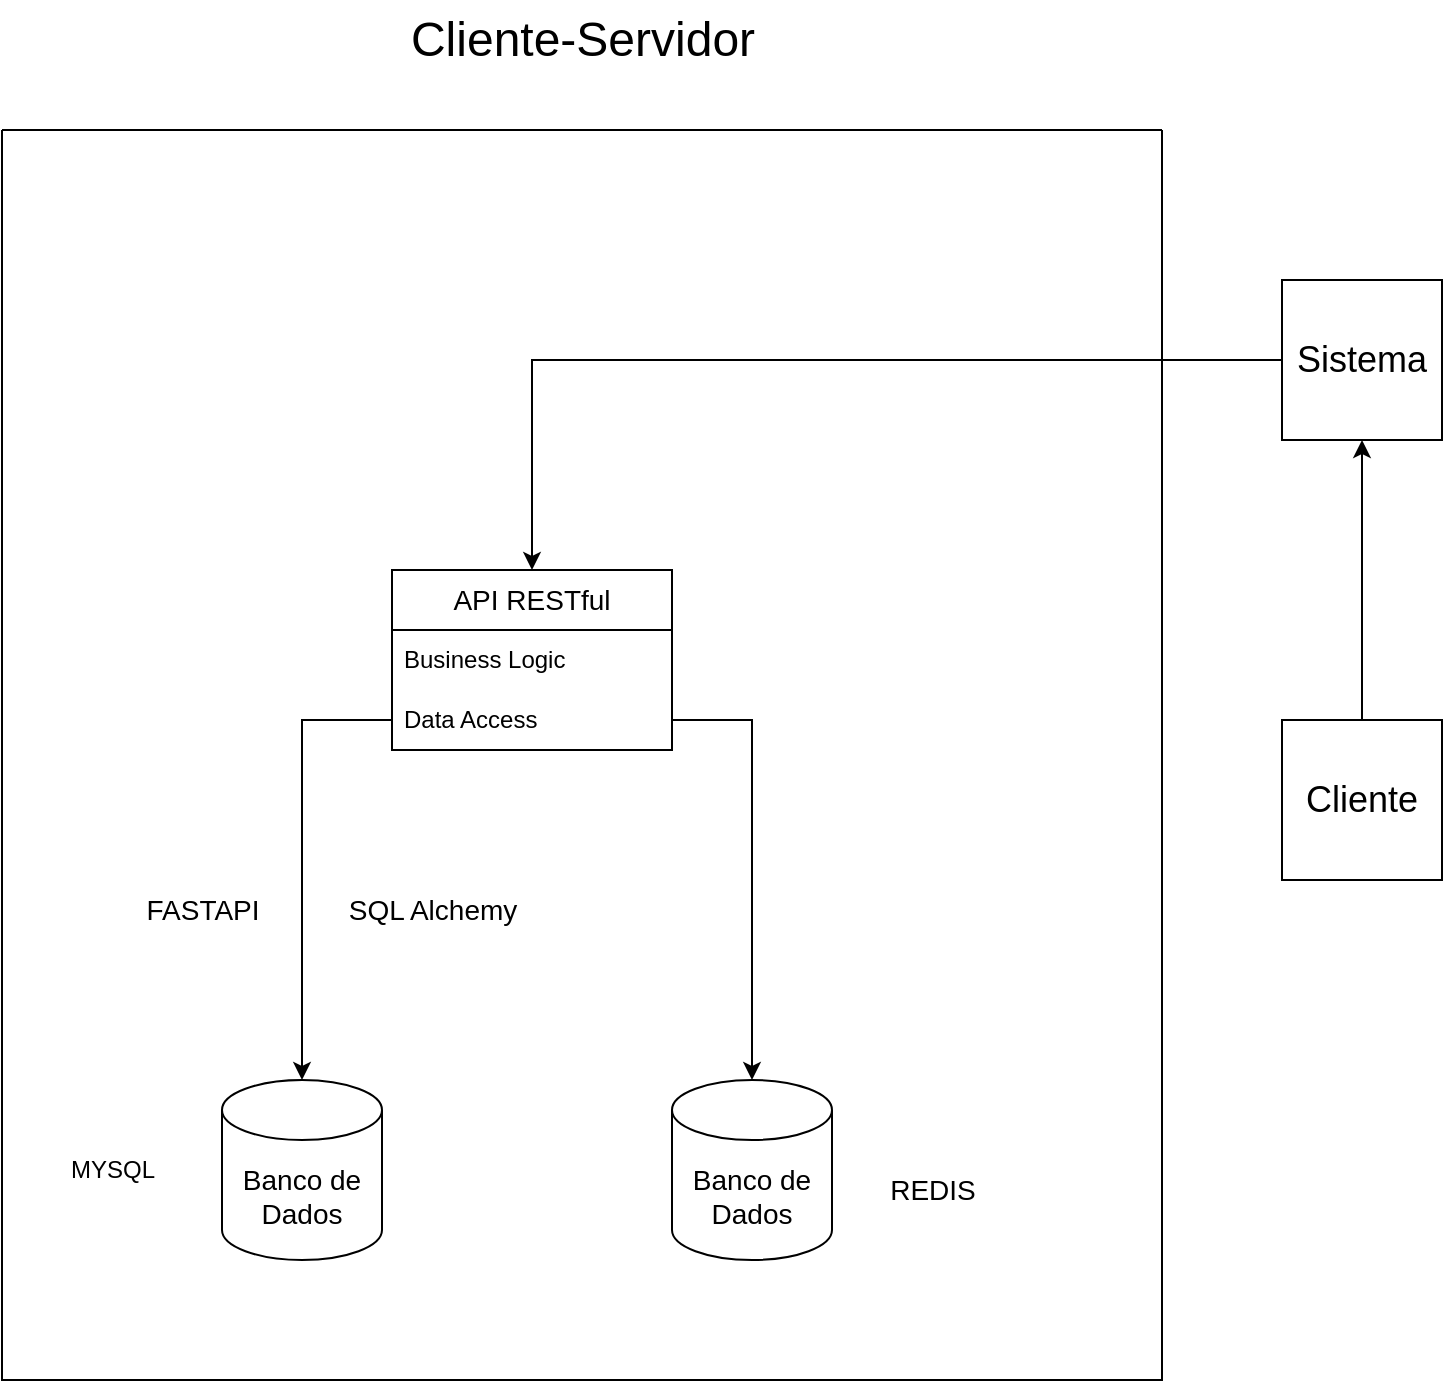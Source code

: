<mxfile version="21.7.2" type="github">
  <diagram name="Page-1" id="oelpLLZQ5CpzUOGoIRx6">
    <mxGraphModel dx="1434" dy="758" grid="1" gridSize="10" guides="1" tooltips="1" connect="1" arrows="1" fold="1" page="1" pageScale="1" pageWidth="850" pageHeight="1100" math="0" shadow="0">
      <root>
        <mxCell id="0" />
        <mxCell id="1" parent="0" />
        <mxCell id="EXpLw-7ZhNTg4ZC5dxBc-5" style="edgeStyle=orthogonalEdgeStyle;rounded=0;orthogonalLoop=1;jettySize=auto;html=1;" parent="1" source="EXpLw-7ZhNTg4ZC5dxBc-3" target="EXpLw-7ZhNTg4ZC5dxBc-39" edge="1">
          <mxGeometry relative="1" as="geometry">
            <mxPoint x="890" y="350" as="targetPoint" />
          </mxGeometry>
        </mxCell>
        <mxCell id="EXpLw-7ZhNTg4ZC5dxBc-3" value="&lt;font style=&quot;font-size: 18px;&quot;&gt;Cliente&lt;/font&gt;" style="whiteSpace=wrap;html=1;aspect=fixed;" parent="1" vertex="1">
          <mxGeometry x="730" y="380" width="80" height="80" as="geometry" />
        </mxCell>
        <mxCell id="EXpLw-7ZhNTg4ZC5dxBc-8" value="&lt;font style=&quot;font-size: 14px;&quot;&gt;Banco de Dados&lt;/font&gt;" style="shape=cylinder3;whiteSpace=wrap;html=1;boundedLbl=1;backgroundOutline=1;size=15;" parent="1" vertex="1">
          <mxGeometry x="200" y="560" width="80" height="90" as="geometry" />
        </mxCell>
        <mxCell id="EXpLw-7ZhNTg4ZC5dxBc-10" value="&lt;font style=&quot;font-size: 14px;&quot;&gt;FASTAPI&lt;/font&gt;" style="text;html=1;align=center;verticalAlign=middle;resizable=0;points=[];autosize=1;strokeColor=none;fillColor=none;" parent="1" vertex="1">
          <mxGeometry x="150" y="460" width="80" height="30" as="geometry" />
        </mxCell>
        <mxCell id="EXpLw-7ZhNTg4ZC5dxBc-12" value="MYSQL" style="text;html=1;align=center;verticalAlign=middle;resizable=0;points=[];autosize=1;strokeColor=none;fillColor=none;" parent="1" vertex="1">
          <mxGeometry x="110" y="590" width="70" height="30" as="geometry" />
        </mxCell>
        <mxCell id="EXpLw-7ZhNTg4ZC5dxBc-13" value="&lt;font style=&quot;font-size: 14px;&quot;&gt;Banco de Dados&lt;/font&gt;" style="shape=cylinder3;whiteSpace=wrap;html=1;boundedLbl=1;backgroundOutline=1;size=15;" parent="1" vertex="1">
          <mxGeometry x="425" y="560" width="80" height="90" as="geometry" />
        </mxCell>
        <mxCell id="EXpLw-7ZhNTg4ZC5dxBc-18" value="&lt;font style=&quot;font-size: 14px;&quot;&gt;REDIS&lt;/font&gt;" style="text;html=1;align=center;verticalAlign=middle;resizable=0;points=[];autosize=1;strokeColor=none;fillColor=none;" parent="1" vertex="1">
          <mxGeometry x="520" y="600" width="70" height="30" as="geometry" />
        </mxCell>
        <mxCell id="EXpLw-7ZhNTg4ZC5dxBc-19" value="&lt;font style=&quot;font-size: 14px;&quot;&gt;API RESTful&lt;/font&gt;" style="swimlane;fontStyle=0;childLayout=stackLayout;horizontal=1;startSize=30;horizontalStack=0;resizeParent=1;resizeParentMax=0;resizeLast=0;collapsible=1;marginBottom=0;whiteSpace=wrap;html=1;" parent="1" vertex="1">
          <mxGeometry x="285" y="305" width="140" height="90" as="geometry" />
        </mxCell>
        <mxCell id="EXpLw-7ZhNTg4ZC5dxBc-20" value="Business Logic" style="text;strokeColor=none;fillColor=none;align=left;verticalAlign=middle;spacingLeft=4;spacingRight=4;overflow=hidden;points=[[0,0.5],[1,0.5]];portConstraint=eastwest;rotatable=0;whiteSpace=wrap;html=1;" parent="EXpLw-7ZhNTg4ZC5dxBc-19" vertex="1">
          <mxGeometry y="30" width="140" height="30" as="geometry" />
        </mxCell>
        <mxCell id="EXpLw-7ZhNTg4ZC5dxBc-21" value="Data Access" style="text;strokeColor=none;fillColor=none;align=left;verticalAlign=middle;spacingLeft=4;spacingRight=4;overflow=hidden;points=[[0,0.5],[1,0.5]];portConstraint=eastwest;rotatable=0;whiteSpace=wrap;html=1;" parent="EXpLw-7ZhNTg4ZC5dxBc-19" vertex="1">
          <mxGeometry y="60" width="140" height="30" as="geometry" />
        </mxCell>
        <mxCell id="EXpLw-7ZhNTg4ZC5dxBc-23" style="edgeStyle=orthogonalEdgeStyle;rounded=0;orthogonalLoop=1;jettySize=auto;html=1;" parent="1" source="EXpLw-7ZhNTg4ZC5dxBc-21" target="EXpLw-7ZhNTg4ZC5dxBc-8" edge="1">
          <mxGeometry relative="1" as="geometry" />
        </mxCell>
        <mxCell id="EXpLw-7ZhNTg4ZC5dxBc-24" style="edgeStyle=orthogonalEdgeStyle;rounded=0;orthogonalLoop=1;jettySize=auto;html=1;" parent="1" source="EXpLw-7ZhNTg4ZC5dxBc-21" target="EXpLw-7ZhNTg4ZC5dxBc-13" edge="1">
          <mxGeometry relative="1" as="geometry" />
        </mxCell>
        <mxCell id="EXpLw-7ZhNTg4ZC5dxBc-30" value="" style="swimlane;startSize=0;" parent="1" vertex="1">
          <mxGeometry x="90" y="85" width="580" height="625" as="geometry" />
        </mxCell>
        <mxCell id="EXpLw-7ZhNTg4ZC5dxBc-11" value="&lt;font style=&quot;font-size: 14px;&quot;&gt;SQL Alchemy&lt;/font&gt;" style="text;html=1;align=center;verticalAlign=middle;resizable=0;points=[];autosize=1;strokeColor=none;fillColor=none;" parent="EXpLw-7ZhNTg4ZC5dxBc-30" vertex="1">
          <mxGeometry x="160" y="375" width="110" height="30" as="geometry" />
        </mxCell>
        <mxCell id="EXpLw-7ZhNTg4ZC5dxBc-31" value="&lt;font style=&quot;font-size: 24px;&quot;&gt;Cliente-Servidor&lt;/font&gt;" style="text;html=1;align=center;verticalAlign=middle;resizable=0;points=[];autosize=1;strokeColor=none;fillColor=none;" parent="1" vertex="1">
          <mxGeometry x="280" y="20" width="200" height="40" as="geometry" />
        </mxCell>
        <mxCell id="EXpLw-7ZhNTg4ZC5dxBc-40" style="edgeStyle=orthogonalEdgeStyle;rounded=0;orthogonalLoop=1;jettySize=auto;html=1;entryX=0.5;entryY=0;entryDx=0;entryDy=0;" parent="1" source="EXpLw-7ZhNTg4ZC5dxBc-39" target="EXpLw-7ZhNTg4ZC5dxBc-19" edge="1">
          <mxGeometry relative="1" as="geometry" />
        </mxCell>
        <mxCell id="EXpLw-7ZhNTg4ZC5dxBc-39" value="&lt;font style=&quot;font-size: 18px;&quot;&gt;Sistema&lt;/font&gt;" style="whiteSpace=wrap;html=1;aspect=fixed;" parent="1" vertex="1">
          <mxGeometry x="730" y="160" width="80" height="80" as="geometry" />
        </mxCell>
      </root>
    </mxGraphModel>
  </diagram>
</mxfile>
